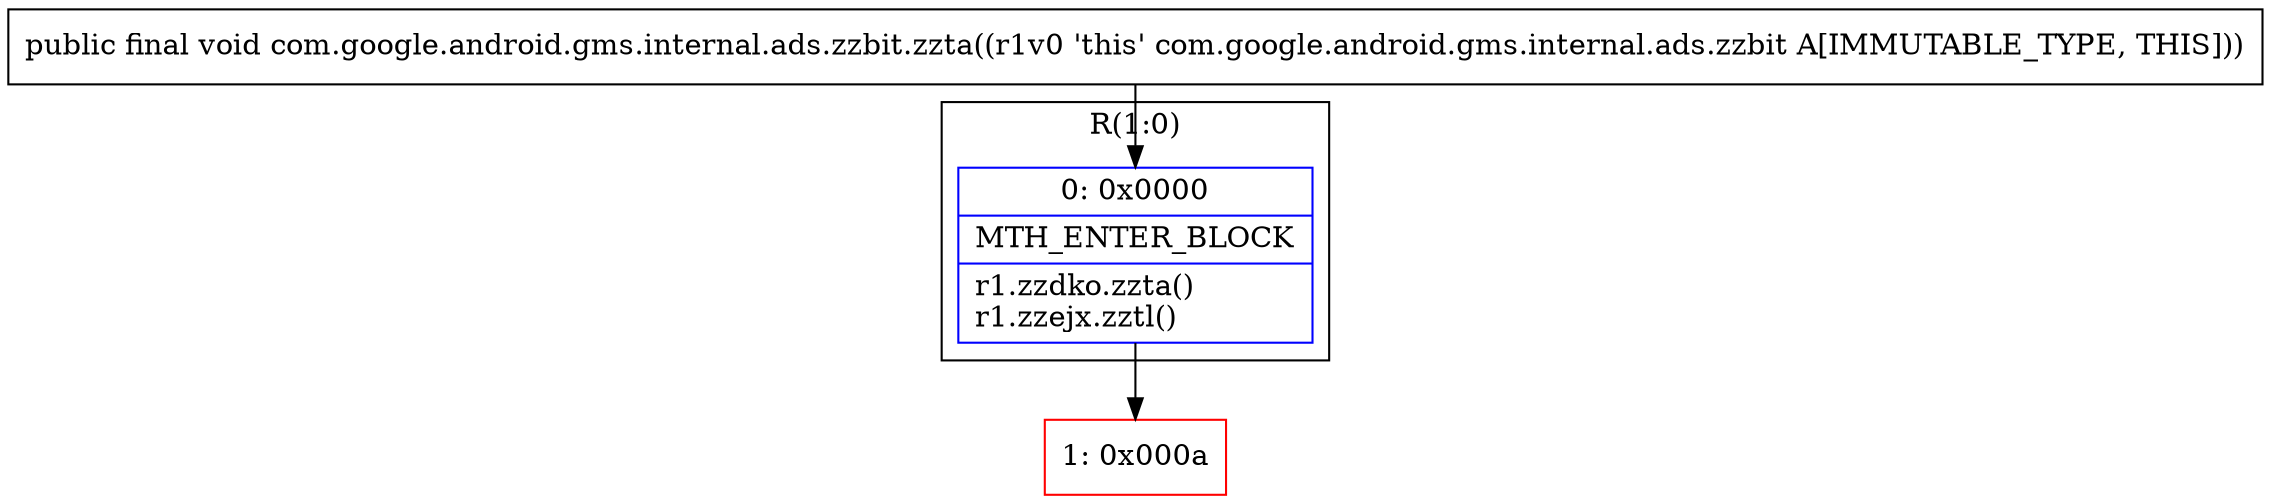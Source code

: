 digraph "CFG forcom.google.android.gms.internal.ads.zzbit.zzta()V" {
subgraph cluster_Region_1023093115 {
label = "R(1:0)";
node [shape=record,color=blue];
Node_0 [shape=record,label="{0\:\ 0x0000|MTH_ENTER_BLOCK\l|r1.zzdko.zzta()\lr1.zzejx.zztl()\l}"];
}
Node_1 [shape=record,color=red,label="{1\:\ 0x000a}"];
MethodNode[shape=record,label="{public final void com.google.android.gms.internal.ads.zzbit.zzta((r1v0 'this' com.google.android.gms.internal.ads.zzbit A[IMMUTABLE_TYPE, THIS])) }"];
MethodNode -> Node_0;
Node_0 -> Node_1;
}

